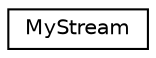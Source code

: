 digraph "Graphical Class Hierarchy"
{
  edge [fontname="Helvetica",fontsize="10",labelfontname="Helvetica",labelfontsize="10"];
  node [fontname="Helvetica",fontsize="10",shape=record];
  rankdir="LR";
  Node1 [label="MyStream",height=0.2,width=0.4,color="black", fillcolor="white", style="filled",URL="$class_my_stream.html"];
}
